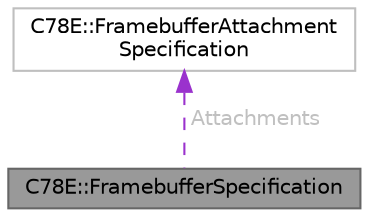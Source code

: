 digraph "C78E::FramebufferSpecification"
{
 // LATEX_PDF_SIZE
  bgcolor="transparent";
  edge [fontname=Helvetica,fontsize=10,labelfontname=Helvetica,labelfontsize=10];
  node [fontname=Helvetica,fontsize=10,shape=box,height=0.2,width=0.4];
  Node1 [id="Node000001",label="C78E::FramebufferSpecification",height=0.2,width=0.4,color="gray40", fillcolor="grey60", style="filled", fontcolor="black",tooltip=" "];
  Node2 -> Node1 [id="edge1_Node000001_Node000002",dir="back",color="darkorchid3",style="dashed",tooltip=" ",label=" Attachments",fontcolor="grey" ];
  Node2 [id="Node000002",label="C78E::FramebufferAttachment\lSpecification",height=0.2,width=0.4,color="grey75", fillcolor="white", style="filled",URL="$d7/d89/struct_c78_e_1_1_framebuffer_attachment_specification.html",tooltip=" "];
}
